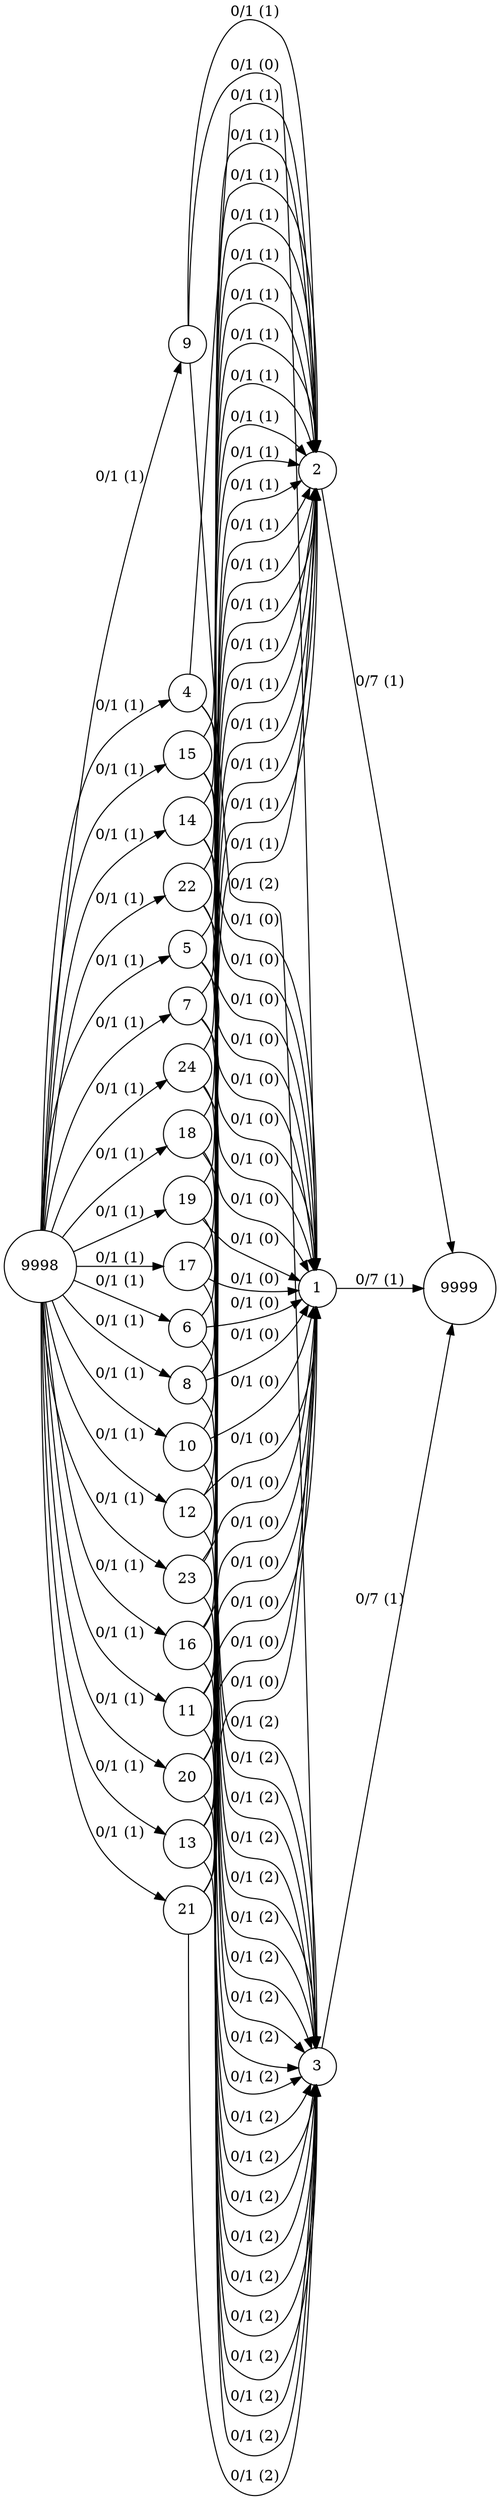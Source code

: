 digraph finite_state_machine {
	rankdir=LR;
	node [shape = circle];
	24 -> 3 [ label = "0/1 (2)" ];
	24 -> 2 [ label = "0/1 (1)" ];
	24 -> 1 [ label = "0/1 (0)" ];
	9998 -> 24 [ label = "0/1 (1)" ];
	9998 -> 23 [ label = "0/1 (1)" ];
	9998 -> 22 [ label = "0/1 (1)" ];
	9998 -> 21 [ label = "0/1 (1)" ];
	9998 -> 20 [ label = "0/1 (1)" ];
	9998 -> 19 [ label = "0/1 (1)" ];
	9998 -> 18 [ label = "0/1 (1)" ];
	9998 -> 17 [ label = "0/1 (1)" ];
	9998 -> 16 [ label = "0/1 (1)" ];
	9998 -> 15 [ label = "0/1 (1)" ];
	9998 -> 14 [ label = "0/1 (1)" ];
	9998 -> 13 [ label = "0/1 (1)" ];
	9998 -> 12 [ label = "0/1 (1)" ];
	9998 -> 11 [ label = "0/1 (1)" ];
	9998 -> 10 [ label = "0/1 (1)" ];
	9998 -> 9 [ label = "0/1 (1)" ];
	9998 -> 8 [ label = "0/1 (1)" ];
	9998 -> 7 [ label = "0/1 (1)" ];
	9998 -> 6 [ label = "0/1 (1)" ];
	9998 -> 5 [ label = "0/1 (1)" ];
	9998 -> 4 [ label = "0/1 (1)" ];
	23 -> 3 [ label = "0/1 (2)" ];
	23 -> 2 [ label = "0/1 (1)" ];
	23 -> 1 [ label = "0/1 (0)" ];
	22 -> 3 [ label = "0/1 (2)" ];
	22 -> 2 [ label = "0/1 (1)" ];
	22 -> 1 [ label = "0/1 (0)" ];
	21 -> 3 [ label = "0/1 (2)" ];
	21 -> 2 [ label = "0/1 (1)" ];
	21 -> 1 [ label = "0/1 (0)" ];
	20 -> 3 [ label = "0/1 (2)" ];
	20 -> 2 [ label = "0/1 (1)" ];
	20 -> 1 [ label = "0/1 (0)" ];
	19 -> 3 [ label = "0/1 (2)" ];
	19 -> 2 [ label = "0/1 (1)" ];
	19 -> 1 [ label = "0/1 (0)" ];
	18 -> 3 [ label = "0/1 (2)" ];
	18 -> 2 [ label = "0/1 (1)" ];
	18 -> 1 [ label = "0/1 (0)" ];
	17 -> 3 [ label = "0/1 (2)" ];
	17 -> 2 [ label = "0/1 (1)" ];
	17 -> 1 [ label = "0/1 (0)" ];
	16 -> 3 [ label = "0/1 (2)" ];
	16 -> 2 [ label = "0/1 (1)" ];
	16 -> 1 [ label = "0/1 (0)" ];
	15 -> 3 [ label = "0/1 (2)" ];
	15 -> 2 [ label = "0/1 (1)" ];
	15 -> 1 [ label = "0/1 (0)" ];
	14 -> 3 [ label = "0/1 (2)" ];
	14 -> 2 [ label = "0/1 (1)" ];
	14 -> 1 [ label = "0/1 (0)" ];
	13 -> 3 [ label = "0/1 (2)" ];
	13 -> 2 [ label = "0/1 (1)" ];
	13 -> 1 [ label = "0/1 (0)" ];
	12 -> 3 [ label = "0/1 (2)" ];
	12 -> 2 [ label = "0/1 (1)" ];
	12 -> 1 [ label = "0/1 (0)" ];
	11 -> 3 [ label = "0/1 (2)" ];
	11 -> 2 [ label = "0/1 (1)" ];
	11 -> 1 [ label = "0/1 (0)" ];
	10 -> 3 [ label = "0/1 (2)" ];
	10 -> 2 [ label = "0/1 (1)" ];
	10 -> 1 [ label = "0/1 (0)" ];
	9 -> 3 [ label = "0/1 (2)" ];
	9 -> 2 [ label = "0/1 (1)" ];
	9 -> 1 [ label = "0/1 (0)" ];
	8 -> 3 [ label = "0/1 (2)" ];
	8 -> 2 [ label = "0/1 (1)" ];
	8 -> 1 [ label = "0/1 (0)" ];
	7 -> 3 [ label = "0/1 (2)" ];
	7 -> 2 [ label = "0/1 (1)" ];
	7 -> 1 [ label = "0/1 (0)" ];
	6 -> 3 [ label = "0/1 (2)" ];
	6 -> 2 [ label = "0/1 (1)" ];
	6 -> 1 [ label = "0/1 (0)" ];
	5 -> 3 [ label = "0/1 (2)" ];
	5 -> 2 [ label = "0/1 (1)" ];
	5 -> 1 [ label = "0/1 (0)" ];
	4 -> 3 [ label = "0/1 (2)" ];
	4 -> 2 [ label = "0/1 (1)" ];
	4 -> 1 [ label = "0/1 (0)" ];
	3 -> 9999 [ label = "0/7 (1)" ];
	2 -> 9999 [ label = "0/7 (1)" ];
	1 -> 9999 [ label = "0/7 (1)" ];
}
